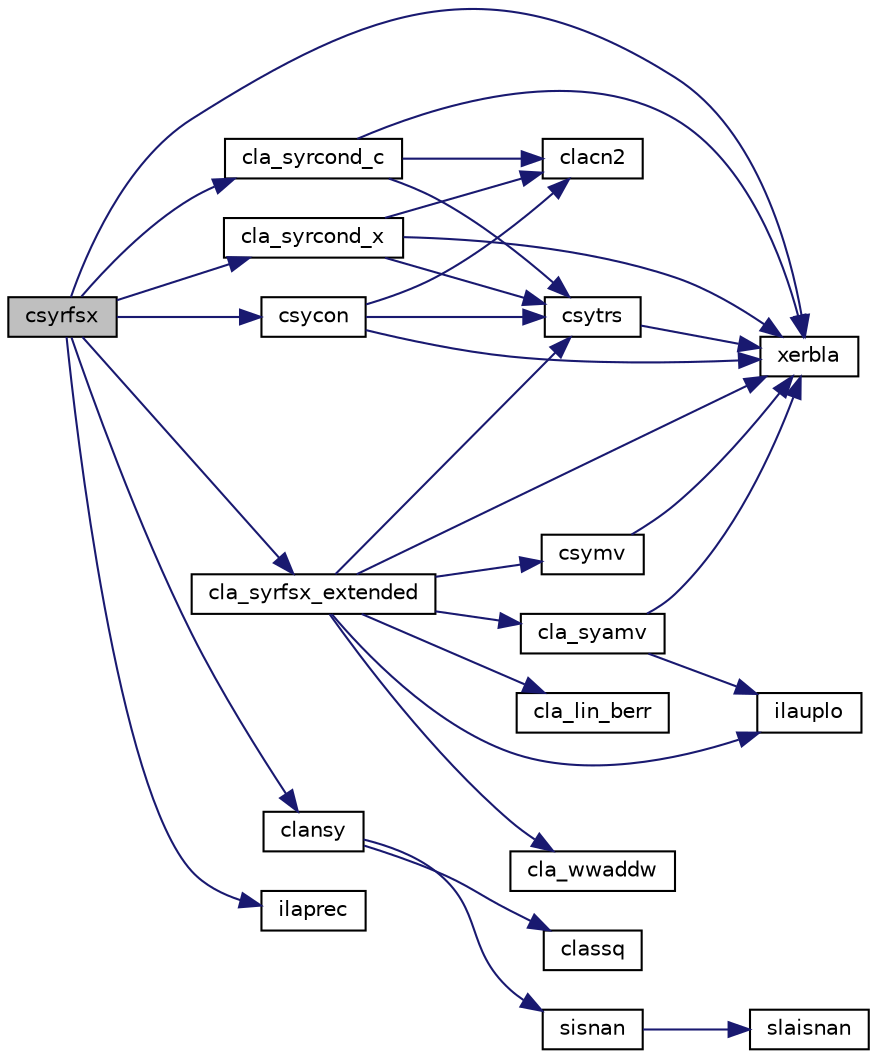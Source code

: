 digraph "csyrfsx"
{
 // LATEX_PDF_SIZE
  edge [fontname="Helvetica",fontsize="10",labelfontname="Helvetica",labelfontsize="10"];
  node [fontname="Helvetica",fontsize="10",shape=record];
  rankdir="LR";
  Node1 [label="csyrfsx",height=0.2,width=0.4,color="black", fillcolor="grey75", style="filled", fontcolor="black",tooltip="CSYRFSX"];
  Node1 -> Node2 [color="midnightblue",fontsize="10",style="solid",fontname="Helvetica"];
  Node2 [label="cla_syrcond_c",height=0.2,width=0.4,color="black", fillcolor="white", style="filled",URL="$cla__syrcond__c_8f.html#a26da8d6aacbabc9792e7d456f1317238",tooltip="CLA_SYRCOND_C computes the infinity norm condition number of op(A)*inv(diag(c)) for symmetric indefin..."];
  Node2 -> Node3 [color="midnightblue",fontsize="10",style="solid",fontname="Helvetica"];
  Node3 [label="clacn2",height=0.2,width=0.4,color="black", fillcolor="white", style="filled",URL="$clacn2_8f.html#ab908babe3ec3648412de15e0f8ab4479",tooltip="CLACN2 estimates the 1-norm of a square matrix, using reverse communication for evaluating matrix-vec..."];
  Node2 -> Node4 [color="midnightblue",fontsize="10",style="solid",fontname="Helvetica"];
  Node4 [label="csytrs",height=0.2,width=0.4,color="black", fillcolor="white", style="filled",URL="$csytrs_8f.html#abd38670b8caa9c8b2f0be9f0a7c14e38",tooltip="CSYTRS"];
  Node4 -> Node5 [color="midnightblue",fontsize="10",style="solid",fontname="Helvetica"];
  Node5 [label="xerbla",height=0.2,width=0.4,color="black", fillcolor="white", style="filled",URL="$xerbla_8f.html#a377ee61015baf8dea7770b3a404b1c07",tooltip="XERBLA"];
  Node2 -> Node5 [color="midnightblue",fontsize="10",style="solid",fontname="Helvetica"];
  Node1 -> Node6 [color="midnightblue",fontsize="10",style="solid",fontname="Helvetica"];
  Node6 [label="cla_syrcond_x",height=0.2,width=0.4,color="black", fillcolor="white", style="filled",URL="$cla__syrcond__x_8f.html#a93458339ea93230f0ad25a86910af28a",tooltip="CLA_SYRCOND_X computes the infinity norm condition number of op(A)*diag(x) for symmetric indefinite m..."];
  Node6 -> Node3 [color="midnightblue",fontsize="10",style="solid",fontname="Helvetica"];
  Node6 -> Node4 [color="midnightblue",fontsize="10",style="solid",fontname="Helvetica"];
  Node6 -> Node5 [color="midnightblue",fontsize="10",style="solid",fontname="Helvetica"];
  Node1 -> Node7 [color="midnightblue",fontsize="10",style="solid",fontname="Helvetica"];
  Node7 [label="cla_syrfsx_extended",height=0.2,width=0.4,color="black", fillcolor="white", style="filled",URL="$cla__syrfsx__extended_8f.html#a113d1d314f674eb00b05547429716515",tooltip="CLA_SYRFSX_EXTENDED improves the computed solution to a system of linear equations for symmetric inde..."];
  Node7 -> Node8 [color="midnightblue",fontsize="10",style="solid",fontname="Helvetica"];
  Node8 [label="cla_lin_berr",height=0.2,width=0.4,color="black", fillcolor="white", style="filled",URL="$cla__lin__berr_8f.html#ae66bd620bd9ddfb3e057ece86b2f5d83",tooltip="CLA_LIN_BERR computes a component-wise relative backward error."];
  Node7 -> Node9 [color="midnightblue",fontsize="10",style="solid",fontname="Helvetica"];
  Node9 [label="cla_syamv",height=0.2,width=0.4,color="black", fillcolor="white", style="filled",URL="$cla__syamv_8f.html#a2effd037ac49e21caf28a78b063f41a3",tooltip="CLA_SYAMV computes a matrix-vector product using a symmetric indefinite matrix to calculate error bou..."];
  Node9 -> Node10 [color="midnightblue",fontsize="10",style="solid",fontname="Helvetica"];
  Node10 [label="ilauplo",height=0.2,width=0.4,color="black", fillcolor="white", style="filled",URL="$ilauplo_8f.html#a078a6444f93a0d4e589ca8bb80524313",tooltip="ILAUPLO"];
  Node9 -> Node5 [color="midnightblue",fontsize="10",style="solid",fontname="Helvetica"];
  Node7 -> Node11 [color="midnightblue",fontsize="10",style="solid",fontname="Helvetica"];
  Node11 [label="cla_wwaddw",height=0.2,width=0.4,color="black", fillcolor="white", style="filled",URL="$cla__wwaddw_8f.html#a1e2c8df0d5d5d597e0363e438d891b56",tooltip="CLA_WWADDW adds a vector into a doubled-single vector."];
  Node7 -> Node12 [color="midnightblue",fontsize="10",style="solid",fontname="Helvetica"];
  Node12 [label="csymv",height=0.2,width=0.4,color="black", fillcolor="white", style="filled",URL="$csymv_8f.html#ae013512af4fd2c59629f1708ca4de36a",tooltip="CSYMV computes a matrix-vector product for a complex symmetric matrix."];
  Node12 -> Node5 [color="midnightblue",fontsize="10",style="solid",fontname="Helvetica"];
  Node7 -> Node4 [color="midnightblue",fontsize="10",style="solid",fontname="Helvetica"];
  Node7 -> Node10 [color="midnightblue",fontsize="10",style="solid",fontname="Helvetica"];
  Node7 -> Node5 [color="midnightblue",fontsize="10",style="solid",fontname="Helvetica"];
  Node1 -> Node13 [color="midnightblue",fontsize="10",style="solid",fontname="Helvetica"];
  Node13 [label="clansy",height=0.2,width=0.4,color="black", fillcolor="white", style="filled",URL="$clansy_8f.html#ad2c86a28190eb12c91cda1c4faef5df7",tooltip="CLANSY returns the value of the 1-norm, or the Frobenius norm, or the infinity norm,..."];
  Node13 -> Node14 [color="midnightblue",fontsize="10",style="solid",fontname="Helvetica"];
  Node14 [label="classq",height=0.2,width=0.4,color="black", fillcolor="white", style="filled",URL="$classq_8f90.html#ab70baa330cb7a13111b72aef0734e26d",tooltip="CLASSQ updates a sum of squares represented in scaled form."];
  Node13 -> Node15 [color="midnightblue",fontsize="10",style="solid",fontname="Helvetica"];
  Node15 [label="sisnan",height=0.2,width=0.4,color="black", fillcolor="white", style="filled",URL="$sisnan_8f.html#aeca6bb0411af000e3c883ee744184991",tooltip="SISNAN tests input for NaN."];
  Node15 -> Node16 [color="midnightblue",fontsize="10",style="solid",fontname="Helvetica"];
  Node16 [label="slaisnan",height=0.2,width=0.4,color="black", fillcolor="white", style="filled",URL="$slaisnan_8f.html#a9b6a1036554ed9b7196c641174d6a6da",tooltip="SLAISNAN tests input for NaN by comparing two arguments for inequality."];
  Node1 -> Node17 [color="midnightblue",fontsize="10",style="solid",fontname="Helvetica"];
  Node17 [label="csycon",height=0.2,width=0.4,color="black", fillcolor="white", style="filled",URL="$csycon_8f.html#a6ec6eb2e72afc7323c5125bce19473dc",tooltip="CSYCON"];
  Node17 -> Node3 [color="midnightblue",fontsize="10",style="solid",fontname="Helvetica"];
  Node17 -> Node4 [color="midnightblue",fontsize="10",style="solid",fontname="Helvetica"];
  Node17 -> Node5 [color="midnightblue",fontsize="10",style="solid",fontname="Helvetica"];
  Node1 -> Node18 [color="midnightblue",fontsize="10",style="solid",fontname="Helvetica"];
  Node18 [label="ilaprec",height=0.2,width=0.4,color="black", fillcolor="white", style="filled",URL="$ilaprec_8f.html#a6fe244cb80f355ab156ad1df9ffcc478",tooltip="ILAPREC"];
  Node1 -> Node5 [color="midnightblue",fontsize="10",style="solid",fontname="Helvetica"];
}
